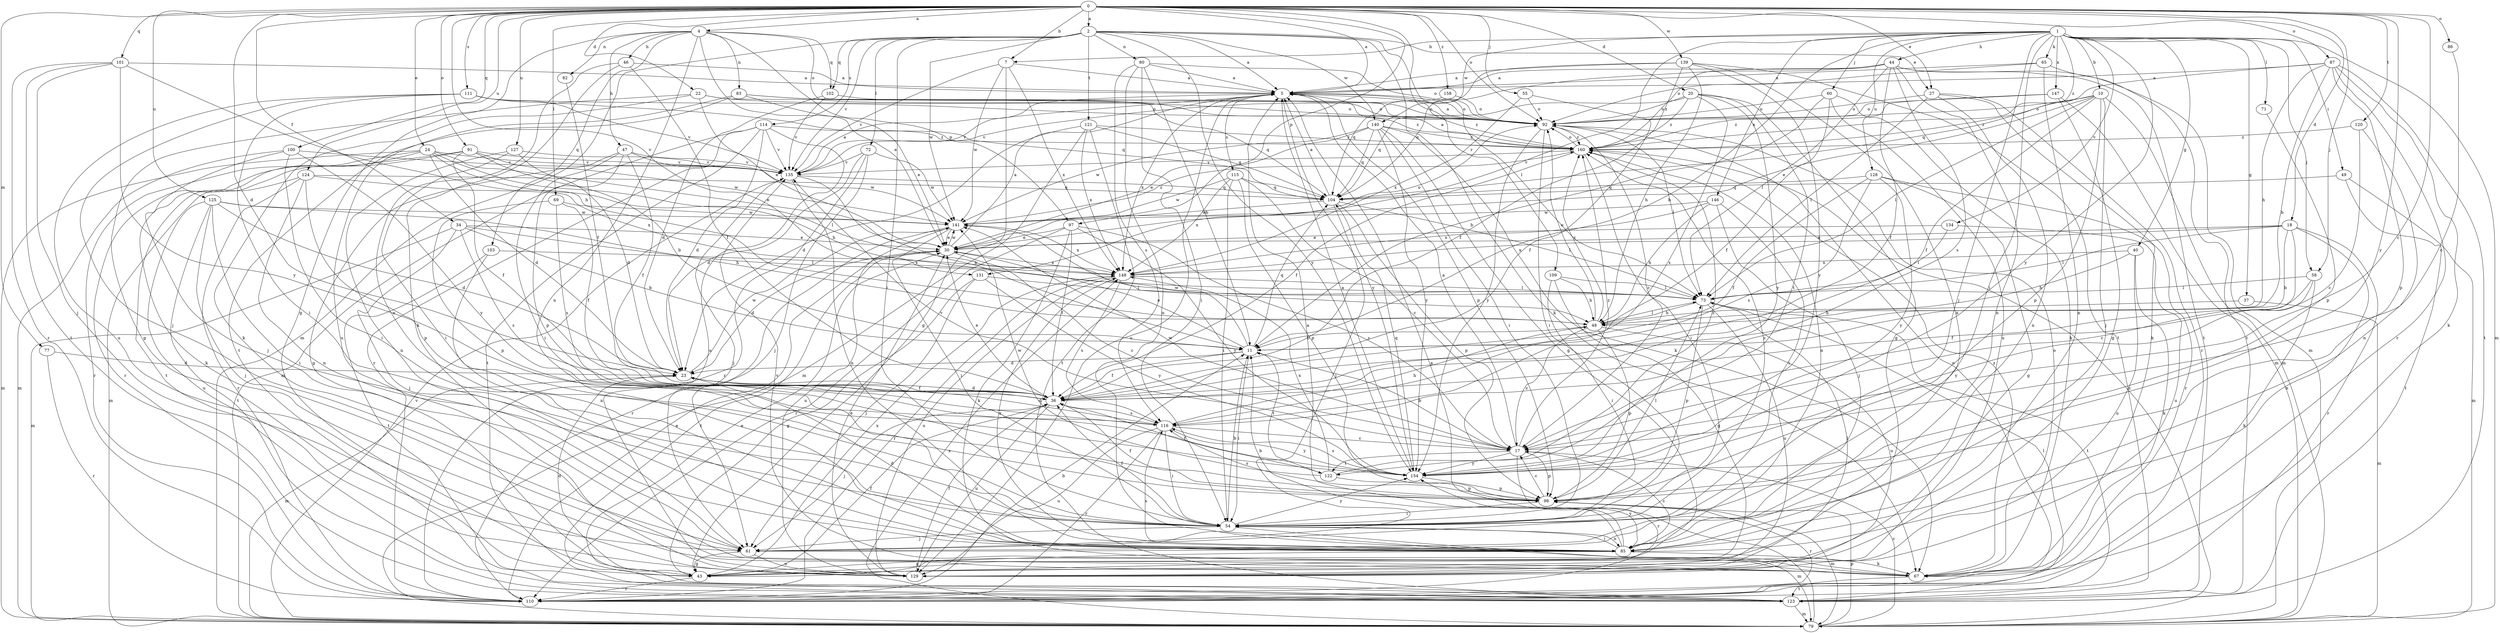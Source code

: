 strict digraph  {
0;
1;
2;
4;
5;
7;
10;
11;
17;
18;
20;
22;
23;
24;
27;
30;
34;
36;
37;
40;
43;
44;
46;
47;
48;
49;
54;
55;
58;
60;
61;
65;
67;
69;
71;
72;
73;
77;
79;
80;
82;
83;
85;
86;
87;
91;
92;
97;
98;
100;
101;
102;
103;
104;
109;
110;
111;
114;
115;
116;
120;
121;
122;
123;
124;
125;
127;
128;
129;
131;
134;
135;
139;
140;
141;
146;
147;
148;
154;
158;
160;
0 -> 2  [label=a];
0 -> 4  [label=a];
0 -> 5  [label=a];
0 -> 7  [label=b];
0 -> 17  [label=c];
0 -> 18  [label=d];
0 -> 20  [label=d];
0 -> 22  [label=d];
0 -> 23  [label=d];
0 -> 24  [label=e];
0 -> 27  [label=e];
0 -> 34  [label=f];
0 -> 55  [label=j];
0 -> 58  [label=j];
0 -> 69  [label=l];
0 -> 77  [label=m];
0 -> 86  [label=o];
0 -> 87  [label=o];
0 -> 91  [label=o];
0 -> 92  [label=o];
0 -> 97  [label=p];
0 -> 100  [label=q];
0 -> 101  [label=q];
0 -> 109  [label=r];
0 -> 111  [label=s];
0 -> 120  [label=t];
0 -> 124  [label=u];
0 -> 125  [label=u];
0 -> 127  [label=u];
0 -> 131  [label=v];
0 -> 139  [label=w];
0 -> 154  [label=y];
0 -> 158  [label=z];
1 -> 7  [label=b];
1 -> 10  [label=b];
1 -> 11  [label=b];
1 -> 37  [label=g];
1 -> 40  [label=g];
1 -> 44  [label=h];
1 -> 49  [label=i];
1 -> 54  [label=i];
1 -> 58  [label=j];
1 -> 60  [label=j];
1 -> 61  [label=j];
1 -> 65  [label=k];
1 -> 71  [label=l];
1 -> 79  [label=m];
1 -> 128  [label=u];
1 -> 131  [label=v];
1 -> 134  [label=v];
1 -> 140  [label=w];
1 -> 146  [label=x];
1 -> 147  [label=x];
1 -> 154  [label=y];
1 -> 160  [label=z];
2 -> 5  [label=a];
2 -> 27  [label=e];
2 -> 54  [label=i];
2 -> 67  [label=k];
2 -> 72  [label=l];
2 -> 73  [label=l];
2 -> 79  [label=m];
2 -> 80  [label=n];
2 -> 102  [label=q];
2 -> 114  [label=s];
2 -> 121  [label=t];
2 -> 135  [label=v];
2 -> 140  [label=w];
2 -> 141  [label=w];
2 -> 154  [label=y];
4 -> 30  [label=e];
4 -> 43  [label=g];
4 -> 46  [label=h];
4 -> 47  [label=h];
4 -> 82  [label=n];
4 -> 83  [label=n];
4 -> 85  [label=n];
4 -> 92  [label=o];
4 -> 97  [label=p];
4 -> 102  [label=q];
4 -> 103  [label=q];
5 -> 92  [label=o];
5 -> 98  [label=p];
5 -> 115  [label=s];
5 -> 129  [label=u];
5 -> 135  [label=v];
5 -> 148  [label=x];
5 -> 154  [label=y];
5 -> 160  [label=z];
7 -> 5  [label=a];
7 -> 43  [label=g];
7 -> 135  [label=v];
7 -> 141  [label=w];
7 -> 148  [label=x];
10 -> 30  [label=e];
10 -> 36  [label=f];
10 -> 61  [label=j];
10 -> 73  [label=l];
10 -> 79  [label=m];
10 -> 92  [label=o];
10 -> 98  [label=p];
10 -> 160  [label=z];
11 -> 23  [label=d];
11 -> 30  [label=e];
11 -> 36  [label=f];
11 -> 54  [label=i];
11 -> 104  [label=q];
11 -> 122  [label=t];
11 -> 141  [label=w];
17 -> 5  [label=a];
17 -> 11  [label=b];
17 -> 98  [label=p];
17 -> 110  [label=r];
17 -> 122  [label=t];
17 -> 135  [label=v];
17 -> 141  [label=w];
17 -> 154  [label=y];
17 -> 160  [label=z];
18 -> 11  [label=b];
18 -> 17  [label=c];
18 -> 30  [label=e];
18 -> 73  [label=l];
18 -> 85  [label=n];
18 -> 110  [label=r];
18 -> 148  [label=x];
20 -> 43  [label=g];
20 -> 92  [label=o];
20 -> 104  [label=q];
20 -> 116  [label=s];
20 -> 122  [label=t];
20 -> 154  [label=y];
20 -> 160  [label=z];
22 -> 30  [label=e];
22 -> 43  [label=g];
22 -> 67  [label=k];
22 -> 92  [label=o];
22 -> 104  [label=q];
23 -> 36  [label=f];
23 -> 79  [label=m];
23 -> 141  [label=w];
24 -> 23  [label=d];
24 -> 30  [label=e];
24 -> 48  [label=h];
24 -> 67  [label=k];
24 -> 73  [label=l];
24 -> 79  [label=m];
24 -> 110  [label=r];
24 -> 135  [label=v];
27 -> 67  [label=k];
27 -> 73  [label=l];
27 -> 85  [label=n];
27 -> 92  [label=o];
27 -> 110  [label=r];
30 -> 5  [label=a];
30 -> 17  [label=c];
30 -> 23  [label=d];
30 -> 92  [label=o];
30 -> 123  [label=t];
30 -> 141  [label=w];
30 -> 148  [label=x];
34 -> 11  [label=b];
34 -> 30  [label=e];
34 -> 61  [label=j];
34 -> 73  [label=l];
34 -> 79  [label=m];
34 -> 116  [label=s];
36 -> 23  [label=d];
36 -> 30  [label=e];
36 -> 61  [label=j];
36 -> 116  [label=s];
36 -> 129  [label=u];
37 -> 48  [label=h];
37 -> 79  [label=m];
40 -> 48  [label=h];
40 -> 67  [label=k];
40 -> 129  [label=u];
40 -> 148  [label=x];
43 -> 23  [label=d];
43 -> 36  [label=f];
43 -> 110  [label=r];
43 -> 148  [label=x];
44 -> 5  [label=a];
44 -> 36  [label=f];
44 -> 73  [label=l];
44 -> 79  [label=m];
44 -> 85  [label=n];
44 -> 104  [label=q];
44 -> 116  [label=s];
44 -> 123  [label=t];
44 -> 160  [label=z];
46 -> 5  [label=a];
46 -> 36  [label=f];
46 -> 67  [label=k];
46 -> 85  [label=n];
47 -> 36  [label=f];
47 -> 43  [label=g];
47 -> 54  [label=i];
47 -> 98  [label=p];
47 -> 135  [label=v];
47 -> 141  [label=w];
48 -> 11  [label=b];
48 -> 17  [label=c];
48 -> 73  [label=l];
48 -> 92  [label=o];
48 -> 98  [label=p];
48 -> 129  [label=u];
48 -> 160  [label=z];
49 -> 79  [label=m];
49 -> 104  [label=q];
49 -> 123  [label=t];
54 -> 11  [label=b];
54 -> 36  [label=f];
54 -> 61  [label=j];
54 -> 79  [label=m];
54 -> 85  [label=n];
54 -> 154  [label=y];
54 -> 160  [label=z];
55 -> 36  [label=f];
55 -> 92  [label=o];
55 -> 148  [label=x];
58 -> 36  [label=f];
58 -> 67  [label=k];
58 -> 73  [label=l];
58 -> 154  [label=y];
60 -> 11  [label=b];
60 -> 36  [label=f];
60 -> 67  [label=k];
60 -> 92  [label=o];
60 -> 129  [label=u];
61 -> 43  [label=g];
61 -> 129  [label=u];
65 -> 5  [label=a];
65 -> 85  [label=n];
65 -> 92  [label=o];
65 -> 123  [label=t];
67 -> 92  [label=o];
67 -> 116  [label=s];
67 -> 123  [label=t];
67 -> 135  [label=v];
67 -> 160  [label=z];
69 -> 36  [label=f];
69 -> 98  [label=p];
69 -> 116  [label=s];
69 -> 141  [label=w];
71 -> 98  [label=p];
72 -> 23  [label=d];
72 -> 61  [label=j];
72 -> 110  [label=r];
72 -> 135  [label=v];
72 -> 141  [label=w];
73 -> 48  [label=h];
73 -> 98  [label=p];
73 -> 123  [label=t];
73 -> 129  [label=u];
77 -> 23  [label=d];
77 -> 110  [label=r];
79 -> 5  [label=a];
79 -> 17  [label=c];
79 -> 98  [label=p];
79 -> 135  [label=v];
79 -> 148  [label=x];
79 -> 160  [label=z];
80 -> 5  [label=a];
80 -> 11  [label=b];
80 -> 54  [label=i];
80 -> 85  [label=n];
80 -> 92  [label=o];
80 -> 116  [label=s];
82 -> 36  [label=f];
83 -> 30  [label=e];
83 -> 92  [label=o];
83 -> 123  [label=t];
83 -> 129  [label=u];
83 -> 160  [label=z];
85 -> 5  [label=a];
85 -> 11  [label=b];
85 -> 17  [label=c];
85 -> 23  [label=d];
85 -> 43  [label=g];
85 -> 54  [label=i];
85 -> 67  [label=k];
85 -> 148  [label=x];
85 -> 154  [label=y];
86 -> 17  [label=c];
87 -> 5  [label=a];
87 -> 11  [label=b];
87 -> 48  [label=h];
87 -> 67  [label=k];
87 -> 98  [label=p];
87 -> 104  [label=q];
87 -> 110  [label=r];
87 -> 123  [label=t];
91 -> 11  [label=b];
91 -> 36  [label=f];
91 -> 110  [label=r];
91 -> 123  [label=t];
91 -> 135  [label=v];
91 -> 141  [label=w];
92 -> 5  [label=a];
92 -> 17  [label=c];
92 -> 54  [label=i];
92 -> 73  [label=l];
92 -> 154  [label=y];
92 -> 160  [label=z];
97 -> 17  [label=c];
97 -> 30  [label=e];
97 -> 36  [label=f];
97 -> 67  [label=k];
97 -> 110  [label=r];
97 -> 154  [label=y];
98 -> 17  [label=c];
98 -> 36  [label=f];
98 -> 54  [label=i];
98 -> 73  [label=l];
98 -> 79  [label=m];
98 -> 110  [label=r];
98 -> 116  [label=s];
100 -> 54  [label=i];
100 -> 61  [label=j];
100 -> 79  [label=m];
100 -> 135  [label=v];
100 -> 154  [label=y];
101 -> 5  [label=a];
101 -> 48  [label=h];
101 -> 61  [label=j];
101 -> 110  [label=r];
101 -> 123  [label=t];
101 -> 154  [label=y];
102 -> 23  [label=d];
102 -> 92  [label=o];
102 -> 135  [label=v];
103 -> 85  [label=n];
103 -> 123  [label=t];
103 -> 148  [label=x];
104 -> 5  [label=a];
104 -> 61  [label=j];
104 -> 73  [label=l];
104 -> 98  [label=p];
104 -> 141  [label=w];
109 -> 43  [label=g];
109 -> 48  [label=h];
109 -> 54  [label=i];
109 -> 73  [label=l];
110 -> 11  [label=b];
110 -> 30  [label=e];
110 -> 92  [label=o];
111 -> 54  [label=i];
111 -> 61  [label=j];
111 -> 92  [label=o];
111 -> 104  [label=q];
111 -> 129  [label=u];
111 -> 135  [label=v];
114 -> 23  [label=d];
114 -> 79  [label=m];
114 -> 110  [label=r];
114 -> 123  [label=t];
114 -> 129  [label=u];
114 -> 135  [label=v];
114 -> 160  [label=z];
115 -> 17  [label=c];
115 -> 54  [label=i];
115 -> 98  [label=p];
115 -> 104  [label=q];
115 -> 141  [label=w];
115 -> 148  [label=x];
116 -> 17  [label=c];
116 -> 23  [label=d];
116 -> 48  [label=h];
116 -> 54  [label=i];
116 -> 110  [label=r];
116 -> 129  [label=u];
116 -> 154  [label=y];
120 -> 17  [label=c];
120 -> 85  [label=n];
120 -> 160  [label=z];
121 -> 23  [label=d];
121 -> 79  [label=m];
121 -> 104  [label=q];
121 -> 123  [label=t];
121 -> 148  [label=x];
121 -> 160  [label=z];
122 -> 36  [label=f];
122 -> 98  [label=p];
122 -> 141  [label=w];
122 -> 148  [label=x];
122 -> 160  [label=z];
123 -> 30  [label=e];
123 -> 73  [label=l];
123 -> 79  [label=m];
124 -> 79  [label=m];
124 -> 85  [label=n];
124 -> 98  [label=p];
124 -> 104  [label=q];
124 -> 110  [label=r];
124 -> 148  [label=x];
125 -> 23  [label=d];
125 -> 48  [label=h];
125 -> 54  [label=i];
125 -> 61  [label=j];
125 -> 123  [label=t];
125 -> 129  [label=u];
125 -> 141  [label=w];
127 -> 23  [label=d];
127 -> 54  [label=i];
127 -> 85  [label=n];
127 -> 135  [label=v];
128 -> 36  [label=f];
128 -> 43  [label=g];
128 -> 104  [label=q];
128 -> 110  [label=r];
128 -> 116  [label=s];
128 -> 154  [label=y];
129 -> 30  [label=e];
129 -> 36  [label=f];
129 -> 73  [label=l];
131 -> 43  [label=g];
131 -> 61  [label=j];
131 -> 73  [label=l];
131 -> 154  [label=y];
134 -> 30  [label=e];
134 -> 73  [label=l];
134 -> 129  [label=u];
135 -> 5  [label=a];
135 -> 11  [label=b];
135 -> 61  [label=j];
135 -> 85  [label=n];
135 -> 104  [label=q];
139 -> 5  [label=a];
139 -> 36  [label=f];
139 -> 48  [label=h];
139 -> 85  [label=n];
139 -> 104  [label=q];
139 -> 123  [label=t];
139 -> 154  [label=y];
140 -> 30  [label=e];
140 -> 43  [label=g];
140 -> 54  [label=i];
140 -> 67  [label=k];
140 -> 104  [label=q];
140 -> 141  [label=w];
140 -> 154  [label=y];
140 -> 160  [label=z];
141 -> 30  [label=e];
141 -> 54  [label=i];
141 -> 110  [label=r];
141 -> 129  [label=u];
141 -> 148  [label=x];
141 -> 160  [label=z];
146 -> 48  [label=h];
146 -> 54  [label=i];
146 -> 61  [label=j];
146 -> 141  [label=w];
146 -> 148  [label=x];
147 -> 43  [label=g];
147 -> 79  [label=m];
147 -> 92  [label=o];
147 -> 160  [label=z];
148 -> 73  [label=l];
148 -> 110  [label=r];
148 -> 116  [label=s];
148 -> 129  [label=u];
154 -> 5  [label=a];
154 -> 98  [label=p];
154 -> 104  [label=q];
154 -> 116  [label=s];
158 -> 92  [label=o];
158 -> 135  [label=v];
160 -> 5  [label=a];
160 -> 36  [label=f];
160 -> 54  [label=i];
160 -> 85  [label=n];
160 -> 92  [label=o];
160 -> 135  [label=v];
}
